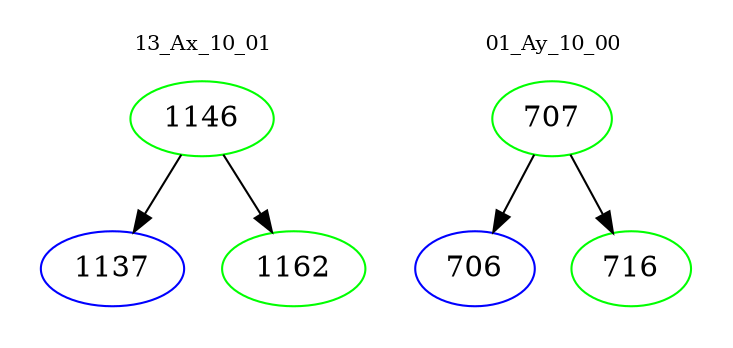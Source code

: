 digraph{
subgraph cluster_0 {
color = white
label = "13_Ax_10_01";
fontsize=10;
T0_1146 [label="1146", color="green"]
T0_1146 -> T0_1137 [color="black"]
T0_1137 [label="1137", color="blue"]
T0_1146 -> T0_1162 [color="black"]
T0_1162 [label="1162", color="green"]
}
subgraph cluster_1 {
color = white
label = "01_Ay_10_00";
fontsize=10;
T1_707 [label="707", color="green"]
T1_707 -> T1_706 [color="black"]
T1_706 [label="706", color="blue"]
T1_707 -> T1_716 [color="black"]
T1_716 [label="716", color="green"]
}
}
